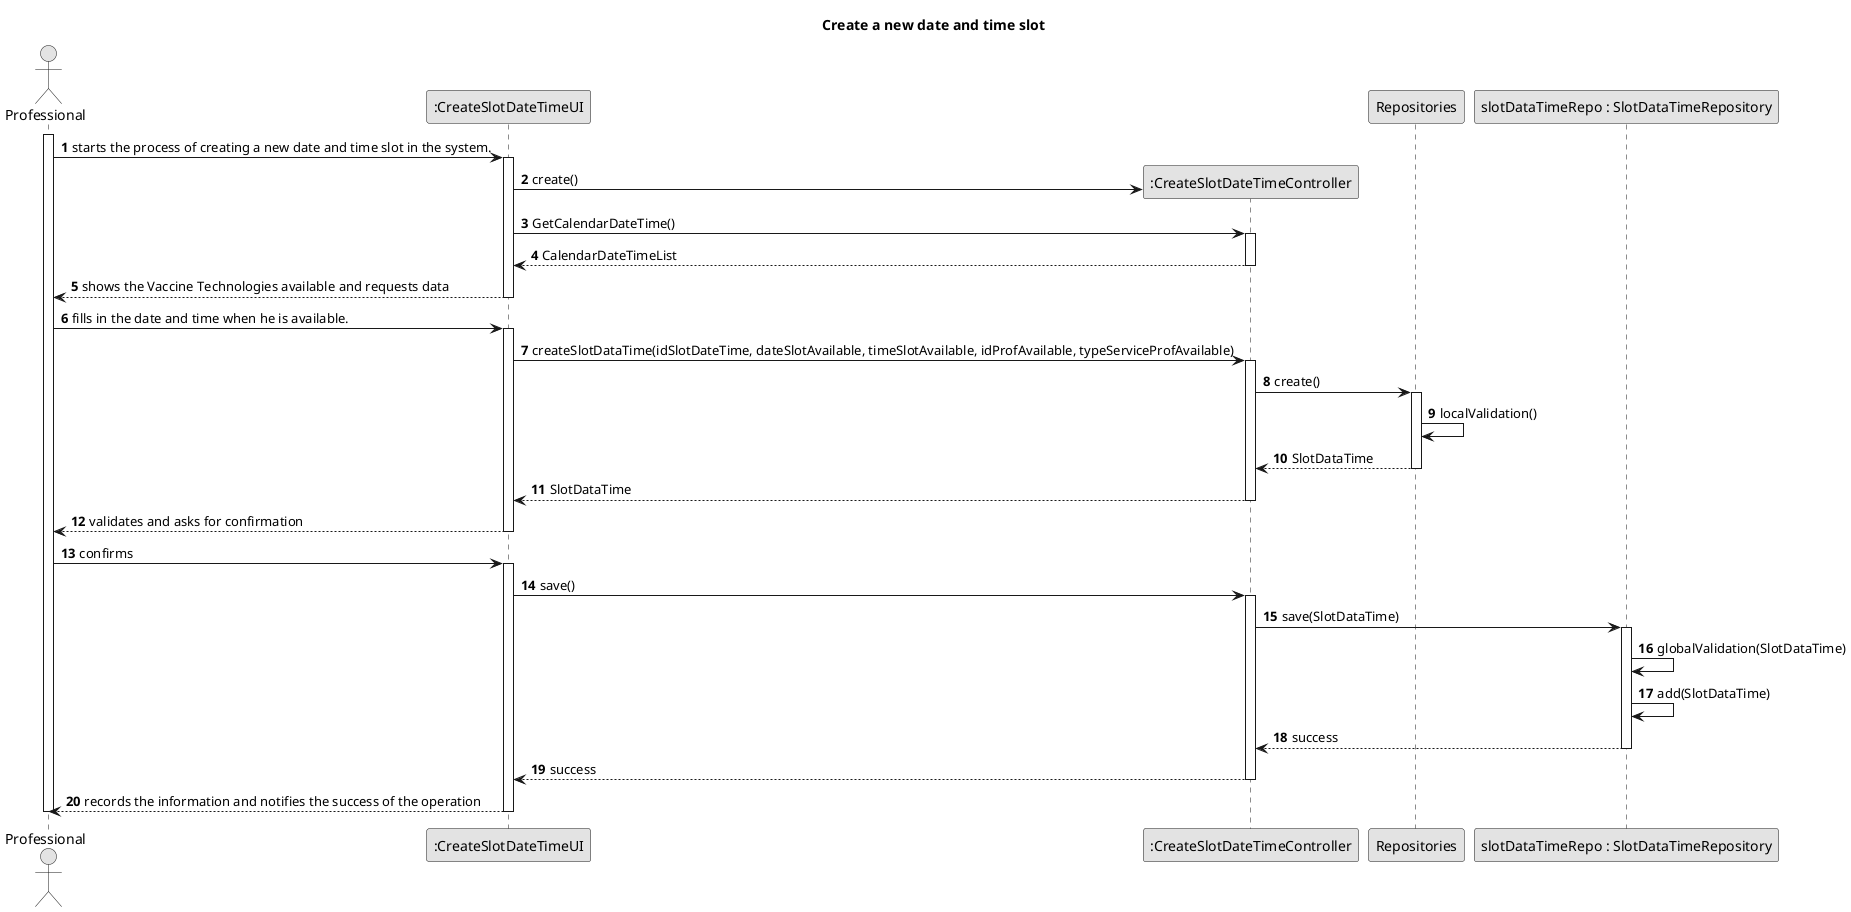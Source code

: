
A FAZER!!!

@startuml
skinparam monochrome true
skinparam packageStyle rectangle
skinparam shadowing false

title Create a new date and time slot

autonumber

actor Professional
participant ":CreateSlotDateTimeUI" as ui
participant ":CreateSlotDateTimeController" as ctrl
participant Repositories
participant "slotDataTimeRepo : SlotDataTimeRepository" as SlotDataTimeRepo


activate Professional

    Professional -> ui : starts the process of creating a new date and time slot in the system.
    activate ui
        ui -> ctrl** : create()
        ui -> ctrl : GetCalendarDateTime()
        activate ctrl
                        ctrl --> ui : CalendarDateTimeList
            deactivate ctrl
            ui --> Professional : shows the Vaccine Technologies available and requests data
    deactivate ui

    Professional -> ui : fills in the date and time when he is available.
    activate ui
        ui -> ctrl : createSlotDataTime(idSlotDateTime, dateSlotAvailable, timeSlotAvailable, idProfAvailable, typeServiceProfAvailable)
        activate ctrl
            ctrl -> Repositories : create()
            activate Repositories
                Repositories -> Repositories : localValidation()
                Repositories --> ctrl : SlotDataTime
            deactivate Repositories
            ctrl --> ui : SlotDataTime
        deactivate ctrl
        ui --> Professional : validates and asks for confirmation
    deactivate ui

    Professional -> ui : confirms
    activate ui
        ui -> ctrl : save()
        activate ctrl
            ctrl -> SlotDataTimeRepo : save(SlotDataTime)
            activate SlotDataTimeRepo
                SlotDataTimeRepo -> SlotDataTimeRepo : globalValidation(SlotDataTime)
                SlotDataTimeRepo -> SlotDataTimeRepo : add(SlotDataTime)
                SlotDataTimeRepo --> ctrl : success
            deactivate SlotDataTimeRepo
            ctrl --> ui : success
        deactivate ctrl
        ui --> Professional : records the information and notifies the success of the operation
    deactivate ui
deactivate Professional

@enduml